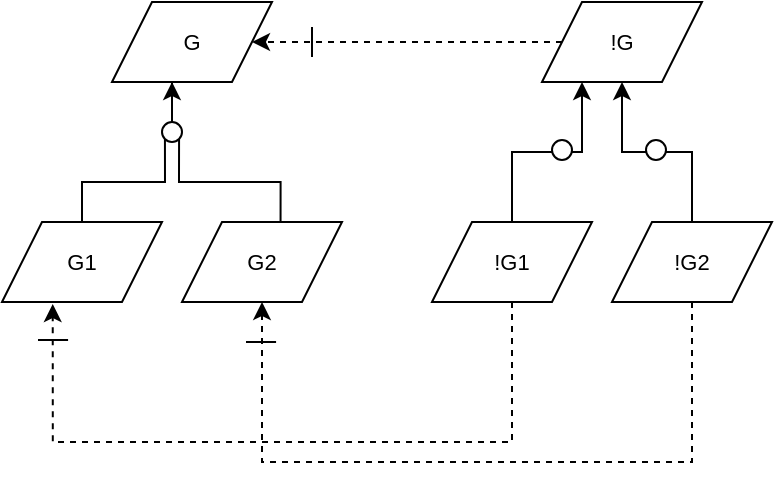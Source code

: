 <mxfile version="24.6.4" type="google">
  <diagram name="Page-1" id="U2OxhLMum2XBd6-cDMG2">
    <mxGraphModel grid="1" page="1" gridSize="10" guides="1" tooltips="1" connect="1" arrows="1" fold="1" pageScale="1" pageWidth="850" pageHeight="1100" math="0" shadow="0">
      <root>
        <mxCell id="0" />
        <mxCell id="1" parent="0" />
        <mxCell id="7T3pxkfMvd1s2AbRAeXG-1" value="&lt;font style=&quot;font-size: 11px;&quot;&gt;G&lt;/font&gt;" style="shape=parallelogram;perimeter=parallelogramPerimeter;whiteSpace=wrap;html=1;fixedSize=1;" vertex="1" parent="1">
          <mxGeometry x="220" y="50" width="80" height="40" as="geometry" />
        </mxCell>
        <mxCell id="7T3pxkfMvd1s2AbRAeXG-3" value="&lt;font style=&quot;font-size: 11px;&quot;&gt;G1&lt;/font&gt;" style="shape=parallelogram;perimeter=parallelogramPerimeter;whiteSpace=wrap;html=1;fixedSize=1;" vertex="1" parent="1">
          <mxGeometry x="165" y="160" width="80" height="40" as="geometry" />
        </mxCell>
        <mxCell id="7T3pxkfMvd1s2AbRAeXG-4" value="&lt;font style=&quot;font-size: 11px;&quot;&gt;G2&lt;/font&gt;" style="shape=parallelogram;perimeter=parallelogramPerimeter;whiteSpace=wrap;html=1;fixedSize=1;" vertex="1" parent="1">
          <mxGeometry x="255" y="160" width="80" height="40" as="geometry" />
        </mxCell>
        <mxCell id="7T3pxkfMvd1s2AbRAeXG-10" style="edgeStyle=orthogonalEdgeStyle;rounded=0;orthogonalLoop=1;jettySize=auto;html=1;exitX=0;exitY=1;exitDx=0;exitDy=0;entryX=0.5;entryY=0;entryDx=0;entryDy=0;startArrow=none;startFill=0;endArrow=none;endFill=0;" edge="1" parent="1" source="7T3pxkfMvd1s2AbRAeXG-8" target="7T3pxkfMvd1s2AbRAeXG-3">
          <mxGeometry relative="1" as="geometry" />
        </mxCell>
        <mxCell id="7T3pxkfMvd1s2AbRAeXG-8" value="" style="ellipse;whiteSpace=wrap;html=1;aspect=fixed;" vertex="1" parent="1">
          <mxGeometry x="245" y="110" width="10" height="10" as="geometry" />
        </mxCell>
        <mxCell id="7T3pxkfMvd1s2AbRAeXG-9" style="edgeStyle=orthogonalEdgeStyle;rounded=0;orthogonalLoop=1;jettySize=auto;html=1;entryX=0.375;entryY=1;entryDx=0;entryDy=0;entryPerimeter=0;" edge="1" parent="1" source="7T3pxkfMvd1s2AbRAeXG-8" target="7T3pxkfMvd1s2AbRAeXG-1">
          <mxGeometry relative="1" as="geometry" />
        </mxCell>
        <mxCell id="7T3pxkfMvd1s2AbRAeXG-12" style="edgeStyle=orthogonalEdgeStyle;rounded=0;orthogonalLoop=1;jettySize=auto;html=1;exitX=1;exitY=1;exitDx=0;exitDy=0;entryX=0.616;entryY=-0.006;entryDx=0;entryDy=0;entryPerimeter=0;startArrow=none;startFill=0;endArrow=none;endFill=0;" edge="1" parent="1" source="7T3pxkfMvd1s2AbRAeXG-8" target="7T3pxkfMvd1s2AbRAeXG-4">
          <mxGeometry relative="1" as="geometry" />
        </mxCell>
        <mxCell id="7T3pxkfMvd1s2AbRAeXG-30" style="edgeStyle=orthogonalEdgeStyle;rounded=0;orthogonalLoop=1;jettySize=auto;html=1;exitX=0;exitY=0.5;exitDx=0;exitDy=0;dashed=1;" edge="1" parent="1" source="7T3pxkfMvd1s2AbRAeXG-13" target="7T3pxkfMvd1s2AbRAeXG-1">
          <mxGeometry relative="1" as="geometry" />
        </mxCell>
        <mxCell id="7T3pxkfMvd1s2AbRAeXG-13" value="&lt;font style=&quot;font-size: 11px;&quot;&gt;!G&lt;/font&gt;" style="shape=parallelogram;perimeter=parallelogramPerimeter;whiteSpace=wrap;html=1;fixedSize=1;" vertex="1" parent="1">
          <mxGeometry x="435" y="50" width="80" height="40" as="geometry" />
        </mxCell>
        <mxCell id="7T3pxkfMvd1s2AbRAeXG-20" style="edgeStyle=orthogonalEdgeStyle;rounded=0;orthogonalLoop=1;jettySize=auto;html=1;entryX=0.25;entryY=1;entryDx=0;entryDy=0;" edge="1" parent="1" source="7T3pxkfMvd1s2AbRAeXG-14" target="7T3pxkfMvd1s2AbRAeXG-13">
          <mxGeometry relative="1" as="geometry" />
        </mxCell>
        <mxCell id="7T3pxkfMvd1s2AbRAeXG-14" value="&lt;font style=&quot;font-size: 11px;&quot;&gt;!G1&lt;/font&gt;" style="shape=parallelogram;perimeter=parallelogramPerimeter;whiteSpace=wrap;html=1;fixedSize=1;" vertex="1" parent="1">
          <mxGeometry x="380" y="160" width="80" height="40" as="geometry" />
        </mxCell>
        <mxCell id="7T3pxkfMvd1s2AbRAeXG-21" style="edgeStyle=orthogonalEdgeStyle;rounded=0;orthogonalLoop=1;jettySize=auto;html=1;entryX=0.5;entryY=1;entryDx=0;entryDy=0;" edge="1" parent="1" source="7T3pxkfMvd1s2AbRAeXG-15" target="7T3pxkfMvd1s2AbRAeXG-13">
          <mxGeometry relative="1" as="geometry" />
        </mxCell>
        <mxCell id="7T3pxkfMvd1s2AbRAeXG-35" style="edgeStyle=orthogonalEdgeStyle;rounded=0;orthogonalLoop=1;jettySize=auto;html=1;entryX=0.5;entryY=1;entryDx=0;entryDy=0;dashed=1;" edge="1" parent="1" source="7T3pxkfMvd1s2AbRAeXG-15" target="7T3pxkfMvd1s2AbRAeXG-4">
          <mxGeometry relative="1" as="geometry">
            <Array as="points">
              <mxPoint x="510" y="280" />
              <mxPoint x="295" y="280" />
            </Array>
          </mxGeometry>
        </mxCell>
        <mxCell id="7T3pxkfMvd1s2AbRAeXG-15" value="&lt;font style=&quot;font-size: 11px;&quot;&gt;!G2&lt;/font&gt;" style="shape=parallelogram;perimeter=parallelogramPerimeter;whiteSpace=wrap;html=1;fixedSize=1;" vertex="1" parent="1">
          <mxGeometry x="470" y="160" width="80" height="40" as="geometry" />
        </mxCell>
        <mxCell id="7T3pxkfMvd1s2AbRAeXG-27" value="" style="ellipse;whiteSpace=wrap;html=1;aspect=fixed;" vertex="1" parent="1">
          <mxGeometry x="440" y="119" width="10" height="10" as="geometry" />
        </mxCell>
        <mxCell id="7T3pxkfMvd1s2AbRAeXG-29" value="" style="ellipse;whiteSpace=wrap;html=1;aspect=fixed;" vertex="1" parent="1">
          <mxGeometry x="487" y="119" width="10" height="10" as="geometry" />
        </mxCell>
        <mxCell id="7T3pxkfMvd1s2AbRAeXG-31" value="" style="endArrow=none;html=1;rounded=0;" edge="1" parent="1">
          <mxGeometry width="50" height="50" relative="1" as="geometry">
            <mxPoint x="320" y="77.5" as="sourcePoint" />
            <mxPoint x="320" y="62.5" as="targetPoint" />
          </mxGeometry>
        </mxCell>
        <mxCell id="7T3pxkfMvd1s2AbRAeXG-32" style="edgeStyle=orthogonalEdgeStyle;rounded=0;orthogonalLoop=1;jettySize=auto;html=1;entryX=0.317;entryY=1.025;entryDx=0;entryDy=0;entryPerimeter=0;dashed=1;" edge="1" parent="1" source="7T3pxkfMvd1s2AbRAeXG-14" target="7T3pxkfMvd1s2AbRAeXG-3">
          <mxGeometry relative="1" as="geometry">
            <Array as="points">
              <mxPoint x="420" y="270" />
              <mxPoint x="190" y="270" />
            </Array>
          </mxGeometry>
        </mxCell>
        <mxCell id="7T3pxkfMvd1s2AbRAeXG-34" value="" style="endArrow=none;html=1;rounded=0;" edge="1" parent="1">
          <mxGeometry width="50" height="50" relative="1" as="geometry">
            <mxPoint x="198.04" y="219" as="sourcePoint" />
            <mxPoint x="183.004" y="219" as="targetPoint" />
          </mxGeometry>
        </mxCell>
        <mxCell id="7T3pxkfMvd1s2AbRAeXG-36" value="" style="endArrow=none;html=1;rounded=0;" edge="1" parent="1">
          <mxGeometry width="50" height="50" relative="1" as="geometry">
            <mxPoint x="302.04" y="220" as="sourcePoint" />
            <mxPoint x="287.004" y="220" as="targetPoint" />
          </mxGeometry>
        </mxCell>
      </root>
    </mxGraphModel>
  </diagram>
</mxfile>
